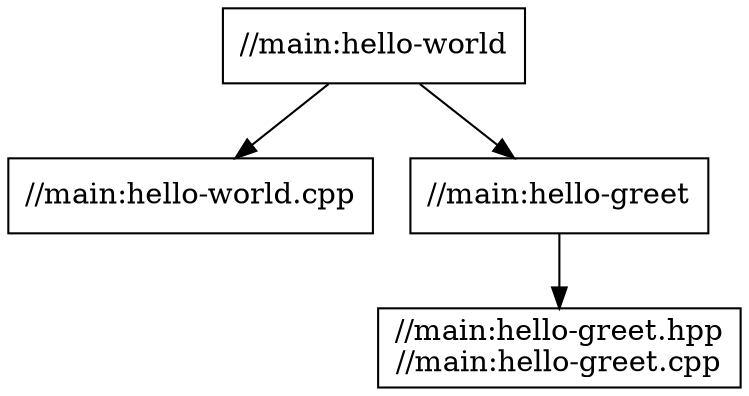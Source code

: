 digraph mygraph {
  node [shape=box];
  "//main:hello-world"
  "//main:hello-world" -> "//main:hello-world.cpp"
  "//main:hello-world" -> "//main:hello-greet"
  "//main:hello-greet"
  "//main:hello-greet" -> "//main:hello-greet.hpp\n//main:hello-greet.cpp"
  "//main:hello-world.cpp"
  "//main:hello-greet.hpp\n//main:hello-greet.cpp"
}

